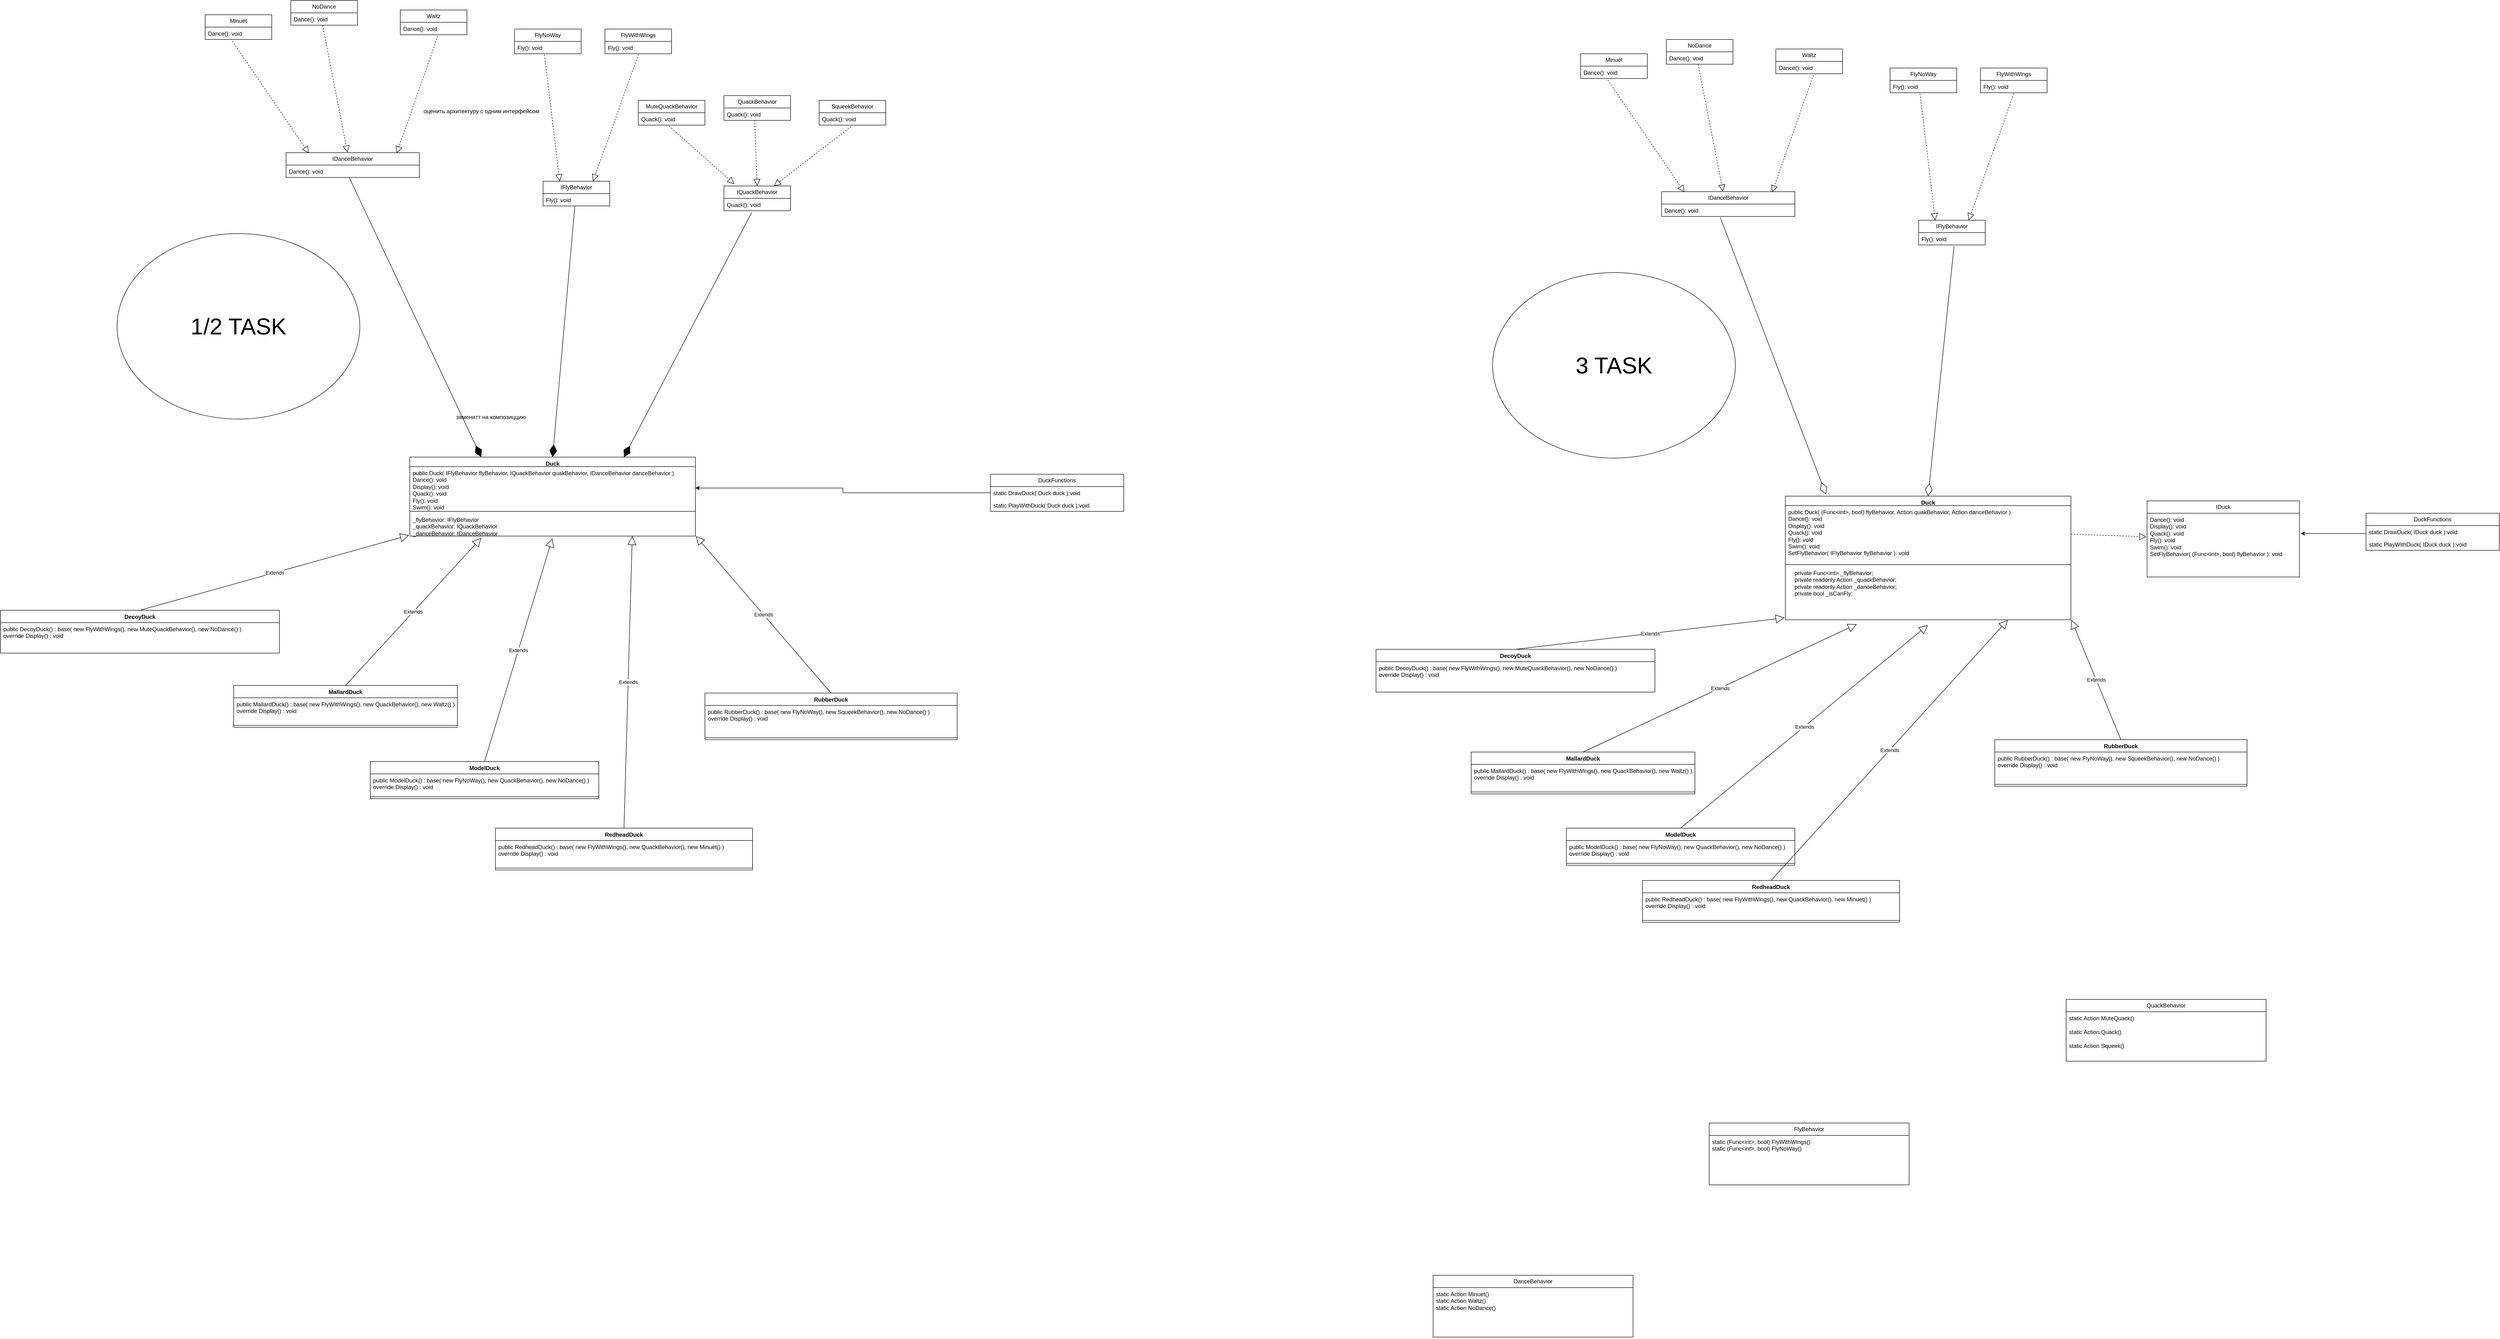<mxfile version="26.2.2">
  <diagram id="C5RBs43oDa-KdzZeNtuy" name="Page-1">
    <mxGraphModel dx="3046" dy="2014" grid="1" gridSize="10" guides="1" tooltips="1" connect="1" arrows="1" fold="1" page="1" pageScale="1" pageWidth="827" pageHeight="1169" math="0" shadow="0">
      <root>
        <mxCell id="WIyWlLk6GJQsqaUBKTNV-0" />
        <mxCell id="WIyWlLk6GJQsqaUBKTNV-1" parent="WIyWlLk6GJQsqaUBKTNV-0" />
        <mxCell id="GAsudDFy7odm-N3Tc92b-0" value="Duck" style="swimlane;fontStyle=1;align=center;verticalAlign=top;childLayout=stackLayout;horizontal=1;startSize=20;horizontalStack=0;resizeParent=1;resizeParentMax=0;resizeLast=0;collapsible=1;marginBottom=0;whiteSpace=wrap;html=1;" vertex="1" parent="WIyWlLk6GJQsqaUBKTNV-1">
          <mxGeometry x="-330" y="250" width="600" height="166" as="geometry" />
        </mxCell>
        <mxCell id="GAsudDFy7odm-N3Tc92b-1" value="&lt;div&gt;public Duck( IFlyBehavior flyBehavior, IQuackBehavior quakBehavior, IDanceBehavior danceBehavior )&lt;/div&gt;Dance(): void&lt;div&gt;Display(): void&lt;/div&gt;&lt;div&gt;Quack(): void&lt;/div&gt;&lt;div&gt;Fly(): void&lt;/div&gt;&lt;div&gt;Swim(): void&lt;/div&gt;&lt;div&gt;SetFlyBehavior( IFlyBehavior flyBehavior ): void&lt;/div&gt;" style="text;strokeColor=none;fillColor=none;align=left;verticalAlign=top;spacingLeft=4;spacingRight=4;overflow=hidden;rotatable=0;points=[[0,0.5],[1,0.5]];portConstraint=eastwest;whiteSpace=wrap;html=1;" vertex="1" parent="GAsudDFy7odm-N3Tc92b-0">
          <mxGeometry y="20" width="600" height="90" as="geometry" />
        </mxCell>
        <mxCell id="GAsudDFy7odm-N3Tc92b-2" value="" style="line;strokeWidth=1;fillColor=none;align=left;verticalAlign=middle;spacingTop=-1;spacingLeft=3;spacingRight=3;rotatable=0;labelPosition=right;points=[];portConstraint=eastwest;strokeColor=inherit;" vertex="1" parent="GAsudDFy7odm-N3Tc92b-0">
          <mxGeometry y="110" width="600" height="8" as="geometry" />
        </mxCell>
        <mxCell id="GAsudDFy7odm-N3Tc92b-3" value="_flyBehavior: IFlyBehavior&lt;div&gt;_quackBehavior: IQuackBehavior&lt;/div&gt;&lt;div&gt;_danceBehavior: IDanceBehavior&lt;/div&gt;" style="text;strokeColor=none;fillColor=none;align=left;verticalAlign=top;spacingLeft=4;spacingRight=4;overflow=hidden;rotatable=0;points=[[0,0.5],[1,0.5]];portConstraint=eastwest;whiteSpace=wrap;html=1;" vertex="1" parent="GAsudDFy7odm-N3Tc92b-0">
          <mxGeometry y="118" width="600" height="48" as="geometry" />
        </mxCell>
        <mxCell id="GAsudDFy7odm-N3Tc92b-5" value="&lt;font style=&quot;font-size: 48px;&quot;&gt;1/2 TASK&lt;/font&gt;" style="ellipse;whiteSpace=wrap;html=1;" vertex="1" parent="WIyWlLk6GJQsqaUBKTNV-1">
          <mxGeometry x="-945" y="-220" width="510" height="390" as="geometry" />
        </mxCell>
        <mxCell id="GAsudDFy7odm-N3Tc92b-13" value="Extends" style="endArrow=block;endSize=16;endFill=0;html=1;rounded=0;entryX=-0.003;entryY=0.964;entryDx=0;entryDy=0;entryPerimeter=0;exitX=0.5;exitY=0;exitDx=0;exitDy=0;" edge="1" parent="WIyWlLk6GJQsqaUBKTNV-1" source="GAsudDFy7odm-N3Tc92b-19" target="GAsudDFy7odm-N3Tc92b-3">
          <mxGeometry width="160" relative="1" as="geometry">
            <mxPoint x="-470" y="533.0" as="sourcePoint" />
            <mxPoint x="-500.0" y="260.004" as="targetPoint" />
          </mxGeometry>
        </mxCell>
        <mxCell id="GAsudDFy7odm-N3Tc92b-19" value="DecoyDuck" style="swimlane;fontStyle=1;align=center;verticalAlign=top;childLayout=stackLayout;horizontal=1;startSize=26;horizontalStack=0;resizeParent=1;resizeParentMax=0;resizeLast=0;collapsible=1;marginBottom=0;whiteSpace=wrap;html=1;" vertex="1" parent="WIyWlLk6GJQsqaUBKTNV-1">
          <mxGeometry x="-1190" y="572" width="586" height="90" as="geometry" />
        </mxCell>
        <mxCell id="GAsudDFy7odm-N3Tc92b-20" value="public DecoyDuck() : base( new FlyWithWings(), new MuteQuackBehavior(), new NoDance() )&lt;div&gt;override Display() :&amp;nbsp;&lt;span style=&quot;background-color: transparent; color: light-dark(rgb(0, 0, 0), rgb(255, 255, 255));&quot;&gt;void&lt;/span&gt;&lt;span style=&quot;background-color: transparent; color: light-dark(rgb(0, 0, 0), rgb(255, 255, 255));&quot;&gt;&amp;nbsp;&lt;/span&gt;&lt;/div&gt;" style="text;strokeColor=none;fillColor=none;align=left;verticalAlign=top;spacingLeft=4;spacingRight=4;overflow=hidden;rotatable=0;points=[[0,0.5],[1,0.5]];portConstraint=eastwest;whiteSpace=wrap;html=1;" vertex="1" parent="GAsudDFy7odm-N3Tc92b-19">
          <mxGeometry y="26" width="586" height="64" as="geometry" />
        </mxCell>
        <mxCell id="GAsudDFy7odm-N3Tc92b-24" value="MallardDuck" style="swimlane;fontStyle=1;align=center;verticalAlign=top;childLayout=stackLayout;horizontal=1;startSize=26;horizontalStack=0;resizeParent=1;resizeParentMax=0;resizeLast=0;collapsible=1;marginBottom=0;whiteSpace=wrap;html=1;" vertex="1" parent="WIyWlLk6GJQsqaUBKTNV-1">
          <mxGeometry x="-700" y="730" width="470" height="88" as="geometry" />
        </mxCell>
        <mxCell id="GAsudDFy7odm-N3Tc92b-25" value="public MallardDuck() : base( new FlyWithWings(), new QuackBehavior(), new Waltz() )&lt;div&gt;override Display() :&amp;nbsp;&lt;span style=&quot;color: light-dark(rgb(0, 0, 0), rgb(255, 255, 255)); background-color: transparent;&quot;&gt;void&lt;/span&gt;&lt;span style=&quot;color: light-dark(rgb(0, 0, 0), rgb(255, 255, 255)); background-color: transparent;&quot;&gt;&amp;nbsp;&lt;/span&gt;&lt;/div&gt;" style="text;strokeColor=none;fillColor=none;align=left;verticalAlign=top;spacingLeft=4;spacingRight=4;overflow=hidden;rotatable=0;points=[[0,0.5],[1,0.5]];portConstraint=eastwest;whiteSpace=wrap;html=1;" vertex="1" parent="GAsudDFy7odm-N3Tc92b-24">
          <mxGeometry y="26" width="470" height="54" as="geometry" />
        </mxCell>
        <mxCell id="GAsudDFy7odm-N3Tc92b-26" value="" style="line;strokeWidth=1;fillColor=none;align=left;verticalAlign=middle;spacingTop=-1;spacingLeft=3;spacingRight=3;rotatable=0;labelPosition=right;points=[];portConstraint=eastwest;strokeColor=inherit;" vertex="1" parent="GAsudDFy7odm-N3Tc92b-24">
          <mxGeometry y="80" width="470" height="8" as="geometry" />
        </mxCell>
        <mxCell id="GAsudDFy7odm-N3Tc92b-28" value="ModelDuck" style="swimlane;fontStyle=1;align=center;verticalAlign=top;childLayout=stackLayout;horizontal=1;startSize=26;horizontalStack=0;resizeParent=1;resizeParentMax=0;resizeLast=0;collapsible=1;marginBottom=0;whiteSpace=wrap;html=1;" vertex="1" parent="WIyWlLk6GJQsqaUBKTNV-1">
          <mxGeometry x="-413" y="890" width="480" height="78" as="geometry" />
        </mxCell>
        <mxCell id="GAsudDFy7odm-N3Tc92b-29" value="public ModelDuck() : base( new FlyNoWay(), new QuackBehavior(), new NoDance() )&lt;div&gt;override Display() :&amp;nbsp;&lt;span style=&quot;color: light-dark(rgb(0, 0, 0), rgb(255, 255, 255)); background-color: transparent;&quot;&gt;void&lt;/span&gt;&lt;span style=&quot;color: light-dark(rgb(0, 0, 0), rgb(255, 255, 255)); background-color: transparent;&quot;&gt;&amp;nbsp;&lt;/span&gt;&lt;/div&gt;" style="text;strokeColor=none;fillColor=none;align=left;verticalAlign=top;spacingLeft=4;spacingRight=4;overflow=hidden;rotatable=0;points=[[0,0.5],[1,0.5]];portConstraint=eastwest;whiteSpace=wrap;html=1;" vertex="1" parent="GAsudDFy7odm-N3Tc92b-28">
          <mxGeometry y="26" width="480" height="44" as="geometry" />
        </mxCell>
        <mxCell id="GAsudDFy7odm-N3Tc92b-30" value="" style="line;strokeWidth=1;fillColor=none;align=left;verticalAlign=middle;spacingTop=-1;spacingLeft=3;spacingRight=3;rotatable=0;labelPosition=right;points=[];portConstraint=eastwest;strokeColor=inherit;" vertex="1" parent="GAsudDFy7odm-N3Tc92b-28">
          <mxGeometry y="70" width="480" height="8" as="geometry" />
        </mxCell>
        <mxCell id="GAsudDFy7odm-N3Tc92b-32" value="RedheadDuck" style="swimlane;fontStyle=1;align=center;verticalAlign=top;childLayout=stackLayout;horizontal=1;startSize=26;horizontalStack=0;resizeParent=1;resizeParentMax=0;resizeLast=0;collapsible=1;marginBottom=0;whiteSpace=wrap;html=1;" vertex="1" parent="WIyWlLk6GJQsqaUBKTNV-1">
          <mxGeometry x="-150" y="1030" width="540" height="88" as="geometry" />
        </mxCell>
        <mxCell id="GAsudDFy7odm-N3Tc92b-33" value="public RedheadDuck() : base( new FlyWithWings(), new QuackBehavior(), new Minuet() )&lt;div&gt;&lt;span style=&quot;background-color: transparent; color: light-dark(rgb(0, 0, 0), rgb(255, 255, 255));&quot;&gt;override Display() :&amp;nbsp;&lt;/span&gt;&lt;span style=&quot;background-color: transparent; color: light-dark(rgb(0, 0, 0), rgb(255, 255, 255));&quot;&gt;void&lt;/span&gt;&lt;span style=&quot;background-color: transparent; color: light-dark(rgb(0, 0, 0), rgb(255, 255, 255));&quot;&gt;&amp;nbsp;&lt;/span&gt;&lt;/div&gt;" style="text;strokeColor=none;fillColor=none;align=left;verticalAlign=top;spacingLeft=4;spacingRight=4;overflow=hidden;rotatable=0;points=[[0,0.5],[1,0.5]];portConstraint=eastwest;whiteSpace=wrap;html=1;" vertex="1" parent="GAsudDFy7odm-N3Tc92b-32">
          <mxGeometry y="26" width="540" height="54" as="geometry" />
        </mxCell>
        <mxCell id="GAsudDFy7odm-N3Tc92b-34" value="" style="line;strokeWidth=1;fillColor=none;align=left;verticalAlign=middle;spacingTop=-1;spacingLeft=3;spacingRight=3;rotatable=0;labelPosition=right;points=[];portConstraint=eastwest;strokeColor=inherit;" vertex="1" parent="GAsudDFy7odm-N3Tc92b-32">
          <mxGeometry y="80" width="540" height="8" as="geometry" />
        </mxCell>
        <mxCell id="GAsudDFy7odm-N3Tc92b-36" value="RubberDuck" style="swimlane;fontStyle=1;align=center;verticalAlign=top;childLayout=stackLayout;horizontal=1;startSize=26;horizontalStack=0;resizeParent=1;resizeParentMax=0;resizeLast=0;collapsible=1;marginBottom=0;whiteSpace=wrap;html=1;" vertex="1" parent="WIyWlLk6GJQsqaUBKTNV-1">
          <mxGeometry x="290" y="746" width="530" height="98" as="geometry" />
        </mxCell>
        <mxCell id="GAsudDFy7odm-N3Tc92b-37" value="public RubberDuck() : base( new FlyNoWay(), new SqueekBehavior(), new NoDance() )&lt;div&gt;override Display() :&amp;nbsp;&lt;span style=&quot;color: light-dark(rgb(0, 0, 0), rgb(255, 255, 255)); background-color: transparent;&quot;&gt;void&lt;/span&gt;&lt;span style=&quot;color: light-dark(rgb(0, 0, 0), rgb(255, 255, 255)); background-color: transparent;&quot;&gt;&amp;nbsp;&lt;/span&gt;&lt;/div&gt;" style="text;strokeColor=none;fillColor=none;align=left;verticalAlign=top;spacingLeft=4;spacingRight=4;overflow=hidden;rotatable=0;points=[[0,0.5],[1,0.5]];portConstraint=eastwest;whiteSpace=wrap;html=1;" vertex="1" parent="GAsudDFy7odm-N3Tc92b-36">
          <mxGeometry y="26" width="530" height="64" as="geometry" />
        </mxCell>
        <mxCell id="GAsudDFy7odm-N3Tc92b-38" value="" style="line;strokeWidth=1;fillColor=none;align=left;verticalAlign=middle;spacingTop=-1;spacingLeft=3;spacingRight=3;rotatable=0;labelPosition=right;points=[];portConstraint=eastwest;strokeColor=inherit;" vertex="1" parent="GAsudDFy7odm-N3Tc92b-36">
          <mxGeometry y="90" width="530" height="8" as="geometry" />
        </mxCell>
        <mxCell id="GAsudDFy7odm-N3Tc92b-40" value="Extends" style="endArrow=block;endSize=16;endFill=0;html=1;rounded=0;entryX=0.25;entryY=1.083;entryDx=0;entryDy=0;entryPerimeter=0;exitX=0.5;exitY=0;exitDx=0;exitDy=0;" edge="1" parent="WIyWlLk6GJQsqaUBKTNV-1" source="GAsudDFy7odm-N3Tc92b-24" target="GAsudDFy7odm-N3Tc92b-3">
          <mxGeometry width="160" relative="1" as="geometry">
            <mxPoint x="-484" y="570" as="sourcePoint" />
            <mxPoint x="-131" y="434" as="targetPoint" />
          </mxGeometry>
        </mxCell>
        <mxCell id="GAsudDFy7odm-N3Tc92b-41" value="Extends" style="endArrow=block;endSize=16;endFill=0;html=1;rounded=0;entryX=0.499;entryY=1.102;entryDx=0;entryDy=0;entryPerimeter=0;exitX=0.5;exitY=0;exitDx=0;exitDy=0;" edge="1" parent="WIyWlLk6GJQsqaUBKTNV-1" source="GAsudDFy7odm-N3Tc92b-28" target="GAsudDFy7odm-N3Tc92b-3">
          <mxGeometry width="160" relative="1" as="geometry">
            <mxPoint x="-474" y="580" as="sourcePoint" />
            <mxPoint x="-121" y="444" as="targetPoint" />
          </mxGeometry>
        </mxCell>
        <mxCell id="GAsudDFy7odm-N3Tc92b-42" value="Extends" style="endArrow=block;endSize=16;endFill=0;html=1;rounded=0;entryX=0.779;entryY=1.004;entryDx=0;entryDy=0;entryPerimeter=0;exitX=0.5;exitY=0;exitDx=0;exitDy=0;" edge="1" parent="WIyWlLk6GJQsqaUBKTNV-1" source="GAsudDFy7odm-N3Tc92b-32" target="GAsudDFy7odm-N3Tc92b-3">
          <mxGeometry width="160" relative="1" as="geometry">
            <mxPoint x="-464" y="590" as="sourcePoint" />
            <mxPoint x="-111" y="454" as="targetPoint" />
          </mxGeometry>
        </mxCell>
        <mxCell id="GAsudDFy7odm-N3Tc92b-43" value="Extends" style="endArrow=block;endSize=16;endFill=0;html=1;rounded=0;entryX=1.002;entryY=1.004;entryDx=0;entryDy=0;entryPerimeter=0;exitX=0.5;exitY=0;exitDx=0;exitDy=0;" edge="1" parent="WIyWlLk6GJQsqaUBKTNV-1" source="GAsudDFy7odm-N3Tc92b-36" target="GAsudDFy7odm-N3Tc92b-3">
          <mxGeometry width="160" relative="1" as="geometry">
            <mxPoint x="-454" y="600" as="sourcePoint" />
            <mxPoint x="-101" y="464" as="targetPoint" />
          </mxGeometry>
        </mxCell>
        <mxCell id="GAsudDFy7odm-N3Tc92b-45" value="IDanceBehavior" style="swimlane;fontStyle=0;childLayout=stackLayout;horizontal=1;startSize=26;fillColor=none;horizontalStack=0;resizeParent=1;resizeParentMax=0;resizeLast=0;collapsible=1;marginBottom=0;whiteSpace=wrap;html=1;" vertex="1" parent="WIyWlLk6GJQsqaUBKTNV-1">
          <mxGeometry x="-590" y="-390" width="280" height="52" as="geometry" />
        </mxCell>
        <mxCell id="GAsudDFy7odm-N3Tc92b-48" value="Dance(): void&amp;nbsp;" style="text;strokeColor=none;fillColor=none;align=left;verticalAlign=top;spacingLeft=4;spacingRight=4;overflow=hidden;rotatable=0;points=[[0,0.5],[1,0.5]];portConstraint=eastwest;whiteSpace=wrap;html=1;" vertex="1" parent="GAsudDFy7odm-N3Tc92b-45">
          <mxGeometry y="26" width="280" height="26" as="geometry" />
        </mxCell>
        <mxCell id="GAsudDFy7odm-N3Tc92b-49" value="IFlyBehavior" style="swimlane;fontStyle=0;childLayout=stackLayout;horizontal=1;startSize=26;fillColor=none;horizontalStack=0;resizeParent=1;resizeParentMax=0;resizeLast=0;collapsible=1;marginBottom=0;whiteSpace=wrap;html=1;" vertex="1" parent="WIyWlLk6GJQsqaUBKTNV-1">
          <mxGeometry x="-50" y="-330" width="140" height="52" as="geometry" />
        </mxCell>
        <mxCell id="GAsudDFy7odm-N3Tc92b-52" value="Fly(): void&amp;nbsp;" style="text;strokeColor=none;fillColor=none;align=left;verticalAlign=top;spacingLeft=4;spacingRight=4;overflow=hidden;rotatable=0;points=[[0,0.5],[1,0.5]];portConstraint=eastwest;whiteSpace=wrap;html=1;" vertex="1" parent="GAsudDFy7odm-N3Tc92b-49">
          <mxGeometry y="26" width="140" height="26" as="geometry" />
        </mxCell>
        <mxCell id="GAsudDFy7odm-N3Tc92b-53" value="IQuackBehavior" style="swimlane;fontStyle=0;childLayout=stackLayout;horizontal=1;startSize=26;fillColor=none;horizontalStack=0;resizeParent=1;resizeParentMax=0;resizeLast=0;collapsible=1;marginBottom=0;whiteSpace=wrap;html=1;" vertex="1" parent="WIyWlLk6GJQsqaUBKTNV-1">
          <mxGeometry x="330" y="-320" width="140" height="52" as="geometry" />
        </mxCell>
        <mxCell id="GAsudDFy7odm-N3Tc92b-56" value="Quack(): void" style="text;strokeColor=none;fillColor=none;align=left;verticalAlign=top;spacingLeft=4;spacingRight=4;overflow=hidden;rotatable=0;points=[[0,0.5],[1,0.5]];portConstraint=eastwest;whiteSpace=wrap;html=1;" vertex="1" parent="GAsudDFy7odm-N3Tc92b-53">
          <mxGeometry y="26" width="140" height="26" as="geometry" />
        </mxCell>
        <mxCell id="GAsudDFy7odm-N3Tc92b-57" value="FlyNoWay" style="swimlane;fontStyle=0;childLayout=stackLayout;horizontal=1;startSize=26;fillColor=none;horizontalStack=0;resizeParent=1;resizeParentMax=0;resizeLast=0;collapsible=1;marginBottom=0;whiteSpace=wrap;html=1;" vertex="1" parent="WIyWlLk6GJQsqaUBKTNV-1">
          <mxGeometry x="-110" y="-650" width="140" height="52" as="geometry" />
        </mxCell>
        <mxCell id="GAsudDFy7odm-N3Tc92b-58" value="Fly(): void&amp;nbsp;" style="text;strokeColor=none;fillColor=none;align=left;verticalAlign=top;spacingLeft=4;spacingRight=4;overflow=hidden;rotatable=0;points=[[0,0.5],[1,0.5]];portConstraint=eastwest;whiteSpace=wrap;html=1;" vertex="1" parent="GAsudDFy7odm-N3Tc92b-57">
          <mxGeometry y="26" width="140" height="26" as="geometry" />
        </mxCell>
        <mxCell id="GAsudDFy7odm-N3Tc92b-61" value="FlyWithWings" style="swimlane;fontStyle=0;childLayout=stackLayout;horizontal=1;startSize=26;fillColor=none;horizontalStack=0;resizeParent=1;resizeParentMax=0;resizeLast=0;collapsible=1;marginBottom=0;whiteSpace=wrap;html=1;" vertex="1" parent="WIyWlLk6GJQsqaUBKTNV-1">
          <mxGeometry x="80" y="-650" width="140" height="52" as="geometry" />
        </mxCell>
        <mxCell id="GAsudDFy7odm-N3Tc92b-64" value="Fly(): void&amp;nbsp;" style="text;strokeColor=none;fillColor=none;align=left;verticalAlign=top;spacingLeft=4;spacingRight=4;overflow=hidden;rotatable=0;points=[[0,0.5],[1,0.5]];portConstraint=eastwest;whiteSpace=wrap;html=1;" vertex="1" parent="GAsudDFy7odm-N3Tc92b-61">
          <mxGeometry y="26" width="140" height="26" as="geometry" />
        </mxCell>
        <mxCell id="GAsudDFy7odm-N3Tc92b-67" value="" style="endArrow=block;dashed=1;endFill=0;endSize=12;html=1;rounded=0;exitX=0.45;exitY=1.082;exitDx=0;exitDy=0;exitPerimeter=0;entryX=0.25;entryY=0;entryDx=0;entryDy=0;" edge="1" parent="WIyWlLk6GJQsqaUBKTNV-1" source="GAsudDFy7odm-N3Tc92b-58" target="GAsudDFy7odm-N3Tc92b-49">
          <mxGeometry width="160" relative="1" as="geometry">
            <mxPoint x="-50.22" y="-541.476" as="sourcePoint" />
            <mxPoint x="100" y="-480" as="targetPoint" />
          </mxGeometry>
        </mxCell>
        <mxCell id="GAsudDFy7odm-N3Tc92b-68" value="" style="endArrow=block;dashed=1;endFill=0;endSize=12;html=1;rounded=0;exitX=0.502;exitY=1.051;exitDx=0;exitDy=0;exitPerimeter=0;entryX=0.75;entryY=0;entryDx=0;entryDy=0;" edge="1" parent="WIyWlLk6GJQsqaUBKTNV-1" source="GAsudDFy7odm-N3Tc92b-64" target="GAsudDFy7odm-N3Tc92b-49">
          <mxGeometry width="160" relative="1" as="geometry">
            <mxPoint x="-40" y="-531" as="sourcePoint" />
            <mxPoint x="-5" y="-320" as="targetPoint" />
          </mxGeometry>
        </mxCell>
        <mxCell id="GAsudDFy7odm-N3Tc92b-69" value="Minuet" style="swimlane;fontStyle=0;childLayout=stackLayout;horizontal=1;startSize=26;fillColor=none;horizontalStack=0;resizeParent=1;resizeParentMax=0;resizeLast=0;collapsible=1;marginBottom=0;whiteSpace=wrap;html=1;" vertex="1" parent="WIyWlLk6GJQsqaUBKTNV-1">
          <mxGeometry x="-760" y="-680" width="140" height="52" as="geometry" />
        </mxCell>
        <mxCell id="GAsudDFy7odm-N3Tc92b-70" value="Dance(): void&amp;nbsp;" style="text;strokeColor=none;fillColor=none;align=left;verticalAlign=top;spacingLeft=4;spacingRight=4;overflow=hidden;rotatable=0;points=[[0,0.5],[1,0.5]];portConstraint=eastwest;whiteSpace=wrap;html=1;" vertex="1" parent="GAsudDFy7odm-N3Tc92b-69">
          <mxGeometry y="26" width="140" height="26" as="geometry" />
        </mxCell>
        <mxCell id="GAsudDFy7odm-N3Tc92b-71" value="NoDance" style="swimlane;fontStyle=0;childLayout=stackLayout;horizontal=1;startSize=26;fillColor=none;horizontalStack=0;resizeParent=1;resizeParentMax=0;resizeLast=0;collapsible=1;marginBottom=0;whiteSpace=wrap;html=1;" vertex="1" parent="WIyWlLk6GJQsqaUBKTNV-1">
          <mxGeometry x="-580" y="-710" width="140" height="52" as="geometry" />
        </mxCell>
        <mxCell id="GAsudDFy7odm-N3Tc92b-72" value="Dance(): void&amp;nbsp;" style="text;strokeColor=none;fillColor=none;align=left;verticalAlign=top;spacingLeft=4;spacingRight=4;overflow=hidden;rotatable=0;points=[[0,0.5],[1,0.5]];portConstraint=eastwest;whiteSpace=wrap;html=1;" vertex="1" parent="GAsudDFy7odm-N3Tc92b-71">
          <mxGeometry y="26" width="140" height="26" as="geometry" />
        </mxCell>
        <mxCell id="GAsudDFy7odm-N3Tc92b-73" value="Waltz" style="swimlane;fontStyle=0;childLayout=stackLayout;horizontal=1;startSize=26;fillColor=none;horizontalStack=0;resizeParent=1;resizeParentMax=0;resizeLast=0;collapsible=1;marginBottom=0;whiteSpace=wrap;html=1;" vertex="1" parent="WIyWlLk6GJQsqaUBKTNV-1">
          <mxGeometry x="-350" y="-690" width="140" height="52" as="geometry" />
        </mxCell>
        <mxCell id="GAsudDFy7odm-N3Tc92b-74" value="Dance(): void&amp;nbsp;" style="text;strokeColor=none;fillColor=none;align=left;verticalAlign=top;spacingLeft=4;spacingRight=4;overflow=hidden;rotatable=0;points=[[0,0.5],[1,0.5]];portConstraint=eastwest;whiteSpace=wrap;html=1;" vertex="1" parent="GAsudDFy7odm-N3Tc92b-73">
          <mxGeometry y="26" width="140" height="26" as="geometry" />
        </mxCell>
        <mxCell id="GAsudDFy7odm-N3Tc92b-75" value="" style="endArrow=block;dashed=1;endFill=0;endSize=12;html=1;rounded=0;entryX=0.171;entryY=0.021;entryDx=0;entryDy=0;entryPerimeter=0;exitX=0.407;exitY=1.128;exitDx=0;exitDy=0;exitPerimeter=0;" edge="1" parent="WIyWlLk6GJQsqaUBKTNV-1" source="GAsudDFy7odm-N3Tc92b-70" target="GAsudDFy7odm-N3Tc92b-45">
          <mxGeometry width="160" relative="1" as="geometry">
            <mxPoint x="-480" y="-500" as="sourcePoint" />
            <mxPoint x="-320" y="-500" as="targetPoint" />
          </mxGeometry>
        </mxCell>
        <mxCell id="GAsudDFy7odm-N3Tc92b-76" value="" style="endArrow=block;dashed=1;endFill=0;endSize=12;html=1;rounded=0;entryX=0.461;entryY=-0.01;entryDx=0;entryDy=0;entryPerimeter=0;exitX=0.477;exitY=1.01;exitDx=0;exitDy=0;exitPerimeter=0;" edge="1" parent="WIyWlLk6GJQsqaUBKTNV-1" source="GAsudDFy7odm-N3Tc92b-72" target="GAsudDFy7odm-N3Tc92b-45">
          <mxGeometry width="160" relative="1" as="geometry">
            <mxPoint x="-693" y="-615" as="sourcePoint" />
            <mxPoint x="-532" y="-378" as="targetPoint" />
          </mxGeometry>
        </mxCell>
        <mxCell id="GAsudDFy7odm-N3Tc92b-77" value="" style="endArrow=block;dashed=1;endFill=0;endSize=12;html=1;rounded=0;entryX=0.83;entryY=0.021;entryDx=0;entryDy=0;entryPerimeter=0;exitX=0.564;exitY=1.103;exitDx=0;exitDy=0;exitPerimeter=0;" edge="1" parent="WIyWlLk6GJQsqaUBKTNV-1" source="GAsudDFy7odm-N3Tc92b-74" target="GAsudDFy7odm-N3Tc92b-45">
          <mxGeometry width="160" relative="1" as="geometry">
            <mxPoint x="-683" y="-605" as="sourcePoint" />
            <mxPoint x="-522" y="-368" as="targetPoint" />
          </mxGeometry>
        </mxCell>
        <mxCell id="GAsudDFy7odm-N3Tc92b-78" value="QuackBehavior" style="swimlane;fontStyle=0;childLayout=stackLayout;horizontal=1;startSize=26;fillColor=none;horizontalStack=0;resizeParent=1;resizeParentMax=0;resizeLast=0;collapsible=1;marginBottom=0;whiteSpace=wrap;html=1;" vertex="1" parent="WIyWlLk6GJQsqaUBKTNV-1">
          <mxGeometry x="330" y="-510" width="140" height="52" as="geometry" />
        </mxCell>
        <mxCell id="GAsudDFy7odm-N3Tc92b-79" value="Quack(): void" style="text;strokeColor=none;fillColor=none;align=left;verticalAlign=top;spacingLeft=4;spacingRight=4;overflow=hidden;rotatable=0;points=[[0,0.5],[1,0.5]];portConstraint=eastwest;whiteSpace=wrap;html=1;" vertex="1" parent="GAsudDFy7odm-N3Tc92b-78">
          <mxGeometry y="26" width="140" height="26" as="geometry" />
        </mxCell>
        <mxCell id="GAsudDFy7odm-N3Tc92b-80" value="MuteQuackBehavior" style="swimlane;fontStyle=0;childLayout=stackLayout;horizontal=1;startSize=26;fillColor=none;horizontalStack=0;resizeParent=1;resizeParentMax=0;resizeLast=0;collapsible=1;marginBottom=0;whiteSpace=wrap;html=1;" vertex="1" parent="WIyWlLk6GJQsqaUBKTNV-1">
          <mxGeometry x="150" y="-500" width="140" height="52" as="geometry" />
        </mxCell>
        <mxCell id="GAsudDFy7odm-N3Tc92b-81" value="Quack(): void&amp;nbsp;" style="text;strokeColor=none;fillColor=none;align=left;verticalAlign=top;spacingLeft=4;spacingRight=4;overflow=hidden;rotatable=0;points=[[0,0.5],[1,0.5]];portConstraint=eastwest;whiteSpace=wrap;html=1;" vertex="1" parent="GAsudDFy7odm-N3Tc92b-80">
          <mxGeometry y="26" width="140" height="26" as="geometry" />
        </mxCell>
        <mxCell id="GAsudDFy7odm-N3Tc92b-82" value="SqueekBehavior" style="swimlane;fontStyle=0;childLayout=stackLayout;horizontal=1;startSize=26;fillColor=none;horizontalStack=0;resizeParent=1;resizeParentMax=0;resizeLast=0;collapsible=1;marginBottom=0;whiteSpace=wrap;html=1;" vertex="1" parent="WIyWlLk6GJQsqaUBKTNV-1">
          <mxGeometry x="530" y="-500" width="140" height="52" as="geometry" />
        </mxCell>
        <mxCell id="GAsudDFy7odm-N3Tc92b-83" value="Quack(): void" style="text;strokeColor=none;fillColor=none;align=left;verticalAlign=top;spacingLeft=4;spacingRight=4;overflow=hidden;rotatable=0;points=[[0,0.5],[1,0.5]];portConstraint=eastwest;whiteSpace=wrap;html=1;" vertex="1" parent="GAsudDFy7odm-N3Tc92b-82">
          <mxGeometry y="26" width="140" height="26" as="geometry" />
        </mxCell>
        <mxCell id="GAsudDFy7odm-N3Tc92b-87" value="" style="endArrow=block;dashed=1;endFill=0;endSize=12;html=1;rounded=0;exitX=0.463;exitY=1.081;exitDx=0;exitDy=0;exitPerimeter=0;entryX=0.156;entryY=-0.079;entryDx=0;entryDy=0;entryPerimeter=0;" edge="1" parent="WIyWlLk6GJQsqaUBKTNV-1" source="GAsudDFy7odm-N3Tc92b-81" target="GAsudDFy7odm-N3Tc92b-53">
          <mxGeometry width="160" relative="1" as="geometry">
            <mxPoint x="160" y="-587" as="sourcePoint" />
            <mxPoint x="65" y="-320" as="targetPoint" />
          </mxGeometry>
        </mxCell>
        <mxCell id="GAsudDFy7odm-N3Tc92b-88" value="" style="endArrow=block;dashed=1;endFill=0;endSize=12;html=1;rounded=0;exitX=0.46;exitY=0.987;exitDx=0;exitDy=0;exitPerimeter=0;entryX=0.5;entryY=0;entryDx=0;entryDy=0;" edge="1" parent="WIyWlLk6GJQsqaUBKTNV-1" source="GAsudDFy7odm-N3Tc92b-79" target="GAsudDFy7odm-N3Tc92b-53">
          <mxGeometry width="160" relative="1" as="geometry">
            <mxPoint x="170" y="-577" as="sourcePoint" />
            <mxPoint x="75" y="-310" as="targetPoint" />
          </mxGeometry>
        </mxCell>
        <mxCell id="GAsudDFy7odm-N3Tc92b-89" value="" style="endArrow=block;dashed=1;endFill=0;endSize=12;html=1;rounded=0;exitX=0.479;exitY=1.115;exitDx=0;exitDy=0;exitPerimeter=0;entryX=0.75;entryY=0;entryDx=0;entryDy=0;" edge="1" parent="WIyWlLk6GJQsqaUBKTNV-1" source="GAsudDFy7odm-N3Tc92b-83" target="GAsudDFy7odm-N3Tc92b-53">
          <mxGeometry width="160" relative="1" as="geometry">
            <mxPoint x="180" y="-567" as="sourcePoint" />
            <mxPoint x="85" y="-300" as="targetPoint" />
          </mxGeometry>
        </mxCell>
        <mxCell id="GAsudDFy7odm-N3Tc92b-302" style="edgeStyle=orthogonalEdgeStyle;rounded=0;orthogonalLoop=1;jettySize=auto;html=1;entryX=1;entryY=0.5;entryDx=0;entryDy=0;" edge="1" parent="WIyWlLk6GJQsqaUBKTNV-1" source="GAsudDFy7odm-N3Tc92b-93" target="GAsudDFy7odm-N3Tc92b-1">
          <mxGeometry relative="1" as="geometry" />
        </mxCell>
        <mxCell id="GAsudDFy7odm-N3Tc92b-93" value="DuckFunctions" style="swimlane;fontStyle=0;childLayout=stackLayout;horizontal=1;startSize=26;fillColor=none;horizontalStack=0;resizeParent=1;resizeParentMax=0;resizeLast=0;collapsible=1;marginBottom=0;whiteSpace=wrap;html=1;" vertex="1" parent="WIyWlLk6GJQsqaUBKTNV-1">
          <mxGeometry x="890" y="286" width="280" height="78" as="geometry" />
        </mxCell>
        <mxCell id="GAsudDFy7odm-N3Tc92b-94" value="static DrawDuck( Duck duck ):void&amp;nbsp;" style="text;strokeColor=none;fillColor=none;align=left;verticalAlign=top;spacingLeft=4;spacingRight=4;overflow=hidden;rotatable=0;points=[[0,0.5],[1,0.5]];portConstraint=eastwest;whiteSpace=wrap;html=1;" vertex="1" parent="GAsudDFy7odm-N3Tc92b-93">
          <mxGeometry y="26" width="280" height="26" as="geometry" />
        </mxCell>
        <mxCell id="GAsudDFy7odm-N3Tc92b-95" value="static PlayWithDuck( Duck duck ):void&amp;nbsp;" style="text;strokeColor=none;fillColor=none;align=left;verticalAlign=top;spacingLeft=4;spacingRight=4;overflow=hidden;rotatable=0;points=[[0,0.5],[1,0.5]];portConstraint=eastwest;whiteSpace=wrap;html=1;" vertex="1" parent="GAsudDFy7odm-N3Tc92b-93">
          <mxGeometry y="52" width="280" height="26" as="geometry" />
        </mxCell>
        <mxCell id="GAsudDFy7odm-N3Tc92b-226" value="Duck" style="swimlane;fontStyle=1;align=center;verticalAlign=top;childLayout=stackLayout;horizontal=1;startSize=20;horizontalStack=0;resizeParent=1;resizeParentMax=0;resizeLast=0;collapsible=1;marginBottom=0;whiteSpace=wrap;html=1;" vertex="1" parent="WIyWlLk6GJQsqaUBKTNV-1">
          <mxGeometry x="2560" y="332" width="600" height="260" as="geometry" />
        </mxCell>
        <mxCell id="GAsudDFy7odm-N3Tc92b-227" value="&lt;div&gt;public Duck( (Func&amp;lt;int&amp;gt;, bool) flyBehavior, Action quakBehavior, Action danceBehavior )&lt;/div&gt;Dance(): void&lt;div&gt;Display(): void&lt;/div&gt;&lt;div&gt;Quack(): void&lt;/div&gt;&lt;div&gt;Fly(): void&lt;/div&gt;&lt;div&gt;Swim(): void&lt;/div&gt;&lt;div&gt;SetFlyBehavior( IFlyBehavior flyBehavior ): void&lt;/div&gt;" style="text;strokeColor=none;fillColor=none;align=left;verticalAlign=top;spacingLeft=4;spacingRight=4;overflow=hidden;rotatable=0;points=[[0,0.5],[1,0.5]];portConstraint=eastwest;whiteSpace=wrap;html=1;" vertex="1" parent="GAsudDFy7odm-N3Tc92b-226">
          <mxGeometry y="20" width="600" height="120" as="geometry" />
        </mxCell>
        <mxCell id="GAsudDFy7odm-N3Tc92b-228" value="" style="line;strokeWidth=1;fillColor=none;align=left;verticalAlign=middle;spacingTop=-1;spacingLeft=3;spacingRight=3;rotatable=0;labelPosition=right;points=[];portConstraint=eastwest;strokeColor=inherit;" vertex="1" parent="GAsudDFy7odm-N3Tc92b-226">
          <mxGeometry y="140" width="600" height="8" as="geometry" />
        </mxCell>
        <mxCell id="GAsudDFy7odm-N3Tc92b-229" value="&lt;div&gt;&amp;nbsp; &amp;nbsp; private Func&amp;lt;int&amp;gt; _flyBehavior;&lt;/div&gt;&lt;div&gt;&amp;nbsp; &amp;nbsp; private readonly Action _quackBehavior;&lt;/div&gt;&lt;div&gt;&amp;nbsp; &amp;nbsp; private readonly Action _danceBehavior;&lt;/div&gt;&lt;div&gt;&amp;nbsp; &amp;nbsp; private bool _isCanFly;&lt;/div&gt;" style="text;strokeColor=none;fillColor=none;align=left;verticalAlign=top;spacingLeft=4;spacingRight=4;overflow=hidden;rotatable=0;points=[[0,0.5],[1,0.5]];portConstraint=eastwest;whiteSpace=wrap;html=1;" vertex="1" parent="GAsudDFy7odm-N3Tc92b-226">
          <mxGeometry y="148" width="600" height="112" as="geometry" />
        </mxCell>
        <mxCell id="GAsudDFy7odm-N3Tc92b-230" value="&lt;font style=&quot;font-size: 48px;&quot;&gt;3 TASK&lt;/font&gt;" style="ellipse;whiteSpace=wrap;html=1;" vertex="1" parent="WIyWlLk6GJQsqaUBKTNV-1">
          <mxGeometry x="1945" y="-138" width="510" height="390" as="geometry" />
        </mxCell>
        <mxCell id="GAsudDFy7odm-N3Tc92b-231" value="IDuck" style="swimlane;fontStyle=0;childLayout=stackLayout;horizontal=1;startSize=26;fillColor=none;horizontalStack=0;resizeParent=1;resizeParentMax=0;resizeLast=0;collapsible=1;marginBottom=0;whiteSpace=wrap;html=1;" vertex="1" parent="WIyWlLk6GJQsqaUBKTNV-1">
          <mxGeometry x="3320" y="342" width="320" height="160" as="geometry" />
        </mxCell>
        <mxCell id="GAsudDFy7odm-N3Tc92b-232" value="Dance(): void&lt;div&gt;Display(): void&lt;/div&gt;&lt;div&gt;Quack(): void&lt;/div&gt;&lt;div&gt;Fly(): void&lt;/div&gt;&lt;div&gt;Swim(): void&lt;/div&gt;&lt;div&gt;SetFlyBehavior( (Func&amp;lt;int&amp;gt;, bool) flyBehavior ): void&lt;/div&gt;" style="text;strokeColor=none;fillColor=none;align=left;verticalAlign=top;spacingLeft=4;spacingRight=4;overflow=hidden;rotatable=0;points=[[0,0.5],[1,0.5]];portConstraint=eastwest;whiteSpace=wrap;html=1;" vertex="1" parent="GAsudDFy7odm-N3Tc92b-231">
          <mxGeometry y="26" width="320" height="134" as="geometry" />
        </mxCell>
        <mxCell id="GAsudDFy7odm-N3Tc92b-233" value="Extends" style="endArrow=block;endSize=16;endFill=0;html=1;rounded=0;entryX=-0.003;entryY=0.964;entryDx=0;entryDy=0;entryPerimeter=0;exitX=0.5;exitY=0;exitDx=0;exitDy=0;" edge="1" parent="WIyWlLk6GJQsqaUBKTNV-1" source="GAsudDFy7odm-N3Tc92b-235" target="GAsudDFy7odm-N3Tc92b-229">
          <mxGeometry width="160" relative="1" as="geometry">
            <mxPoint x="2420" y="615.0" as="sourcePoint" />
            <mxPoint x="2390" y="342.004" as="targetPoint" />
          </mxGeometry>
        </mxCell>
        <mxCell id="GAsudDFy7odm-N3Tc92b-234" value="" style="endArrow=block;dashed=1;endFill=0;endSize=12;html=1;rounded=0;entryX=-0.005;entryY=0.369;entryDx=0;entryDy=0;entryPerimeter=0;exitX=1;exitY=0.5;exitDx=0;exitDy=0;" edge="1" parent="WIyWlLk6GJQsqaUBKTNV-1" source="GAsudDFy7odm-N3Tc92b-227" target="GAsudDFy7odm-N3Tc92b-232">
          <mxGeometry width="160" relative="1" as="geometry">
            <mxPoint x="2790" y="592" as="sourcePoint" />
            <mxPoint x="2950" y="592" as="targetPoint" />
          </mxGeometry>
        </mxCell>
        <mxCell id="GAsudDFy7odm-N3Tc92b-235" value="DecoyDuck" style="swimlane;fontStyle=1;align=center;verticalAlign=top;childLayout=stackLayout;horizontal=1;startSize=26;horizontalStack=0;resizeParent=1;resizeParentMax=0;resizeLast=0;collapsible=1;marginBottom=0;whiteSpace=wrap;html=1;" vertex="1" parent="WIyWlLk6GJQsqaUBKTNV-1">
          <mxGeometry x="1700" y="654" width="586" height="90" as="geometry" />
        </mxCell>
        <mxCell id="GAsudDFy7odm-N3Tc92b-236" value="public DecoyDuck() : base( new FlyWithWings(), new MuteQuackBehavior(), new NoDance() )&lt;div&gt;override Display() :&amp;nbsp;&lt;span style=&quot;background-color: transparent; color: light-dark(rgb(0, 0, 0), rgb(255, 255, 255));&quot;&gt;void&lt;/span&gt;&lt;span style=&quot;background-color: transparent; color: light-dark(rgb(0, 0, 0), rgb(255, 255, 255));&quot;&gt;&amp;nbsp;&lt;/span&gt;&lt;/div&gt;" style="text;strokeColor=none;fillColor=none;align=left;verticalAlign=top;spacingLeft=4;spacingRight=4;overflow=hidden;rotatable=0;points=[[0,0.5],[1,0.5]];portConstraint=eastwest;whiteSpace=wrap;html=1;" vertex="1" parent="GAsudDFy7odm-N3Tc92b-235">
          <mxGeometry y="26" width="586" height="64" as="geometry" />
        </mxCell>
        <mxCell id="GAsudDFy7odm-N3Tc92b-237" value="MallardDuck" style="swimlane;fontStyle=1;align=center;verticalAlign=top;childLayout=stackLayout;horizontal=1;startSize=26;horizontalStack=0;resizeParent=1;resizeParentMax=0;resizeLast=0;collapsible=1;marginBottom=0;whiteSpace=wrap;html=1;" vertex="1" parent="WIyWlLk6GJQsqaUBKTNV-1">
          <mxGeometry x="1900" y="870" width="470" height="88" as="geometry" />
        </mxCell>
        <mxCell id="GAsudDFy7odm-N3Tc92b-238" value="public MallardDuck() : base( new FlyWithWings(), new QuackBehavior(), new Waltz() )&lt;div&gt;override Display() :&amp;nbsp;&lt;span style=&quot;color: light-dark(rgb(0, 0, 0), rgb(255, 255, 255)); background-color: transparent;&quot;&gt;void&lt;/span&gt;&lt;span style=&quot;color: light-dark(rgb(0, 0, 0), rgb(255, 255, 255)); background-color: transparent;&quot;&gt;&amp;nbsp;&lt;/span&gt;&lt;/div&gt;" style="text;strokeColor=none;fillColor=none;align=left;verticalAlign=top;spacingLeft=4;spacingRight=4;overflow=hidden;rotatable=0;points=[[0,0.5],[1,0.5]];portConstraint=eastwest;whiteSpace=wrap;html=1;" vertex="1" parent="GAsudDFy7odm-N3Tc92b-237">
          <mxGeometry y="26" width="470" height="54" as="geometry" />
        </mxCell>
        <mxCell id="GAsudDFy7odm-N3Tc92b-239" value="" style="line;strokeWidth=1;fillColor=none;align=left;verticalAlign=middle;spacingTop=-1;spacingLeft=3;spacingRight=3;rotatable=0;labelPosition=right;points=[];portConstraint=eastwest;strokeColor=inherit;" vertex="1" parent="GAsudDFy7odm-N3Tc92b-237">
          <mxGeometry y="80" width="470" height="8" as="geometry" />
        </mxCell>
        <mxCell id="GAsudDFy7odm-N3Tc92b-240" value="ModelDuck" style="swimlane;fontStyle=1;align=center;verticalAlign=top;childLayout=stackLayout;horizontal=1;startSize=26;horizontalStack=0;resizeParent=1;resizeParentMax=0;resizeLast=0;collapsible=1;marginBottom=0;whiteSpace=wrap;html=1;" vertex="1" parent="WIyWlLk6GJQsqaUBKTNV-1">
          <mxGeometry x="2100" y="1030" width="480" height="78" as="geometry" />
        </mxCell>
        <mxCell id="GAsudDFy7odm-N3Tc92b-241" value="public ModelDuck() : base( new FlyNoWay(), new QuackBehavior(), new NoDance() )&lt;div&gt;override Display() :&amp;nbsp;&lt;span style=&quot;color: light-dark(rgb(0, 0, 0), rgb(255, 255, 255)); background-color: transparent;&quot;&gt;void&lt;/span&gt;&lt;span style=&quot;color: light-dark(rgb(0, 0, 0), rgb(255, 255, 255)); background-color: transparent;&quot;&gt;&amp;nbsp;&lt;/span&gt;&lt;/div&gt;" style="text;strokeColor=none;fillColor=none;align=left;verticalAlign=top;spacingLeft=4;spacingRight=4;overflow=hidden;rotatable=0;points=[[0,0.5],[1,0.5]];portConstraint=eastwest;whiteSpace=wrap;html=1;" vertex="1" parent="GAsudDFy7odm-N3Tc92b-240">
          <mxGeometry y="26" width="480" height="44" as="geometry" />
        </mxCell>
        <mxCell id="GAsudDFy7odm-N3Tc92b-242" value="" style="line;strokeWidth=1;fillColor=none;align=left;verticalAlign=middle;spacingTop=-1;spacingLeft=3;spacingRight=3;rotatable=0;labelPosition=right;points=[];portConstraint=eastwest;strokeColor=inherit;" vertex="1" parent="GAsudDFy7odm-N3Tc92b-240">
          <mxGeometry y="70" width="480" height="8" as="geometry" />
        </mxCell>
        <mxCell id="GAsudDFy7odm-N3Tc92b-243" value="RedheadDuck" style="swimlane;fontStyle=1;align=center;verticalAlign=top;childLayout=stackLayout;horizontal=1;startSize=26;horizontalStack=0;resizeParent=1;resizeParentMax=0;resizeLast=0;collapsible=1;marginBottom=0;whiteSpace=wrap;html=1;" vertex="1" parent="WIyWlLk6GJQsqaUBKTNV-1">
          <mxGeometry x="2260" y="1140" width="540" height="88" as="geometry" />
        </mxCell>
        <mxCell id="GAsudDFy7odm-N3Tc92b-244" value="public RedheadDuck() : base( new FlyWithWings(), new QuackBehavior(), new Minuet() )&lt;div&gt;&lt;span style=&quot;background-color: transparent; color: light-dark(rgb(0, 0, 0), rgb(255, 255, 255));&quot;&gt;override Display() :&amp;nbsp;&lt;/span&gt;&lt;span style=&quot;background-color: transparent; color: light-dark(rgb(0, 0, 0), rgb(255, 255, 255));&quot;&gt;void&lt;/span&gt;&lt;span style=&quot;background-color: transparent; color: light-dark(rgb(0, 0, 0), rgb(255, 255, 255));&quot;&gt;&amp;nbsp;&lt;/span&gt;&lt;/div&gt;" style="text;strokeColor=none;fillColor=none;align=left;verticalAlign=top;spacingLeft=4;spacingRight=4;overflow=hidden;rotatable=0;points=[[0,0.5],[1,0.5]];portConstraint=eastwest;whiteSpace=wrap;html=1;" vertex="1" parent="GAsudDFy7odm-N3Tc92b-243">
          <mxGeometry y="26" width="540" height="54" as="geometry" />
        </mxCell>
        <mxCell id="GAsudDFy7odm-N3Tc92b-245" value="" style="line;strokeWidth=1;fillColor=none;align=left;verticalAlign=middle;spacingTop=-1;spacingLeft=3;spacingRight=3;rotatable=0;labelPosition=right;points=[];portConstraint=eastwest;strokeColor=inherit;" vertex="1" parent="GAsudDFy7odm-N3Tc92b-243">
          <mxGeometry y="80" width="540" height="8" as="geometry" />
        </mxCell>
        <mxCell id="GAsudDFy7odm-N3Tc92b-246" value="RubberDuck" style="swimlane;fontStyle=1;align=center;verticalAlign=top;childLayout=stackLayout;horizontal=1;startSize=26;horizontalStack=0;resizeParent=1;resizeParentMax=0;resizeLast=0;collapsible=1;marginBottom=0;whiteSpace=wrap;html=1;" vertex="1" parent="WIyWlLk6GJQsqaUBKTNV-1">
          <mxGeometry x="3000" y="844" width="530" height="98" as="geometry" />
        </mxCell>
        <mxCell id="GAsudDFy7odm-N3Tc92b-247" value="public RubberDuck() : base( new FlyNoWay(), new SqueekBehavior(), new NoDance() )&lt;div&gt;override Display() :&amp;nbsp;&lt;span style=&quot;color: light-dark(rgb(0, 0, 0), rgb(255, 255, 255)); background-color: transparent;&quot;&gt;void&lt;/span&gt;&lt;span style=&quot;color: light-dark(rgb(0, 0, 0), rgb(255, 255, 255)); background-color: transparent;&quot;&gt;&amp;nbsp;&lt;/span&gt;&lt;/div&gt;" style="text;strokeColor=none;fillColor=none;align=left;verticalAlign=top;spacingLeft=4;spacingRight=4;overflow=hidden;rotatable=0;points=[[0,0.5],[1,0.5]];portConstraint=eastwest;whiteSpace=wrap;html=1;" vertex="1" parent="GAsudDFy7odm-N3Tc92b-246">
          <mxGeometry y="26" width="530" height="64" as="geometry" />
        </mxCell>
        <mxCell id="GAsudDFy7odm-N3Tc92b-248" value="" style="line;strokeWidth=1;fillColor=none;align=left;verticalAlign=middle;spacingTop=-1;spacingLeft=3;spacingRight=3;rotatable=0;labelPosition=right;points=[];portConstraint=eastwest;strokeColor=inherit;" vertex="1" parent="GAsudDFy7odm-N3Tc92b-246">
          <mxGeometry y="90" width="530" height="8" as="geometry" />
        </mxCell>
        <mxCell id="GAsudDFy7odm-N3Tc92b-249" value="Extends" style="endArrow=block;endSize=16;endFill=0;html=1;rounded=0;entryX=0.25;entryY=1.083;entryDx=0;entryDy=0;entryPerimeter=0;exitX=0.5;exitY=0;exitDx=0;exitDy=0;" edge="1" parent="WIyWlLk6GJQsqaUBKTNV-1" source="GAsudDFy7odm-N3Tc92b-237" target="GAsudDFy7odm-N3Tc92b-229">
          <mxGeometry width="160" relative="1" as="geometry">
            <mxPoint x="2406" y="652" as="sourcePoint" />
            <mxPoint x="2759" y="516" as="targetPoint" />
          </mxGeometry>
        </mxCell>
        <mxCell id="GAsudDFy7odm-N3Tc92b-250" value="Extends" style="endArrow=block;endSize=16;endFill=0;html=1;rounded=0;entryX=0.499;entryY=1.102;entryDx=0;entryDy=0;entryPerimeter=0;exitX=0.5;exitY=0;exitDx=0;exitDy=0;" edge="1" parent="WIyWlLk6GJQsqaUBKTNV-1" source="GAsudDFy7odm-N3Tc92b-240" target="GAsudDFy7odm-N3Tc92b-229">
          <mxGeometry width="160" relative="1" as="geometry">
            <mxPoint x="2416" y="662" as="sourcePoint" />
            <mxPoint x="2769" y="526" as="targetPoint" />
          </mxGeometry>
        </mxCell>
        <mxCell id="GAsudDFy7odm-N3Tc92b-251" value="Extends" style="endArrow=block;endSize=16;endFill=0;html=1;rounded=0;entryX=0.779;entryY=1.004;entryDx=0;entryDy=0;entryPerimeter=0;exitX=0.5;exitY=0;exitDx=0;exitDy=0;" edge="1" parent="WIyWlLk6GJQsqaUBKTNV-1" source="GAsudDFy7odm-N3Tc92b-243" target="GAsudDFy7odm-N3Tc92b-229">
          <mxGeometry width="160" relative="1" as="geometry">
            <mxPoint x="2426" y="672" as="sourcePoint" />
            <mxPoint x="2779" y="536" as="targetPoint" />
          </mxGeometry>
        </mxCell>
        <mxCell id="GAsudDFy7odm-N3Tc92b-252" value="Extends" style="endArrow=block;endSize=16;endFill=0;html=1;rounded=0;entryX=1.002;entryY=1.004;entryDx=0;entryDy=0;entryPerimeter=0;exitX=0.5;exitY=0;exitDx=0;exitDy=0;" edge="1" parent="WIyWlLk6GJQsqaUBKTNV-1" source="GAsudDFy7odm-N3Tc92b-246" target="GAsudDFy7odm-N3Tc92b-229">
          <mxGeometry width="160" relative="1" as="geometry">
            <mxPoint x="2436" y="682" as="sourcePoint" />
            <mxPoint x="2789" y="546" as="targetPoint" />
          </mxGeometry>
        </mxCell>
        <mxCell id="GAsudDFy7odm-N3Tc92b-253" value="IDanceBehavior" style="swimlane;fontStyle=0;childLayout=stackLayout;horizontal=1;startSize=26;fillColor=none;horizontalStack=0;resizeParent=1;resizeParentMax=0;resizeLast=0;collapsible=1;marginBottom=0;whiteSpace=wrap;html=1;" vertex="1" parent="WIyWlLk6GJQsqaUBKTNV-1">
          <mxGeometry x="2300" y="-308" width="280" height="52" as="geometry" />
        </mxCell>
        <mxCell id="GAsudDFy7odm-N3Tc92b-254" value="Dance(): void&amp;nbsp;" style="text;strokeColor=none;fillColor=none;align=left;verticalAlign=top;spacingLeft=4;spacingRight=4;overflow=hidden;rotatable=0;points=[[0,0.5],[1,0.5]];portConstraint=eastwest;whiteSpace=wrap;html=1;" vertex="1" parent="GAsudDFy7odm-N3Tc92b-253">
          <mxGeometry y="26" width="280" height="26" as="geometry" />
        </mxCell>
        <mxCell id="GAsudDFy7odm-N3Tc92b-255" value="IFlyBehavior" style="swimlane;fontStyle=0;childLayout=stackLayout;horizontal=1;startSize=26;fillColor=none;horizontalStack=0;resizeParent=1;resizeParentMax=0;resizeLast=0;collapsible=1;marginBottom=0;whiteSpace=wrap;html=1;" vertex="1" parent="WIyWlLk6GJQsqaUBKTNV-1">
          <mxGeometry x="2840" y="-248" width="140" height="52" as="geometry" />
        </mxCell>
        <mxCell id="GAsudDFy7odm-N3Tc92b-256" value="Fly(): void&amp;nbsp;" style="text;strokeColor=none;fillColor=none;align=left;verticalAlign=top;spacingLeft=4;spacingRight=4;overflow=hidden;rotatable=0;points=[[0,0.5],[1,0.5]];portConstraint=eastwest;whiteSpace=wrap;html=1;" vertex="1" parent="GAsudDFy7odm-N3Tc92b-255">
          <mxGeometry y="26" width="140" height="26" as="geometry" />
        </mxCell>
        <mxCell id="GAsudDFy7odm-N3Tc92b-259" value="FlyNoWay" style="swimlane;fontStyle=0;childLayout=stackLayout;horizontal=1;startSize=26;fillColor=none;horizontalStack=0;resizeParent=1;resizeParentMax=0;resizeLast=0;collapsible=1;marginBottom=0;whiteSpace=wrap;html=1;" vertex="1" parent="WIyWlLk6GJQsqaUBKTNV-1">
          <mxGeometry x="2780" y="-568" width="140" height="52" as="geometry" />
        </mxCell>
        <mxCell id="GAsudDFy7odm-N3Tc92b-260" value="Fly(): void&amp;nbsp;" style="text;strokeColor=none;fillColor=none;align=left;verticalAlign=top;spacingLeft=4;spacingRight=4;overflow=hidden;rotatable=0;points=[[0,0.5],[1,0.5]];portConstraint=eastwest;whiteSpace=wrap;html=1;" vertex="1" parent="GAsudDFy7odm-N3Tc92b-259">
          <mxGeometry y="26" width="140" height="26" as="geometry" />
        </mxCell>
        <mxCell id="GAsudDFy7odm-N3Tc92b-261" value="FlyWithWings" style="swimlane;fontStyle=0;childLayout=stackLayout;horizontal=1;startSize=26;fillColor=none;horizontalStack=0;resizeParent=1;resizeParentMax=0;resizeLast=0;collapsible=1;marginBottom=0;whiteSpace=wrap;html=1;" vertex="1" parent="WIyWlLk6GJQsqaUBKTNV-1">
          <mxGeometry x="2970" y="-568" width="140" height="52" as="geometry" />
        </mxCell>
        <mxCell id="GAsudDFy7odm-N3Tc92b-262" value="Fly(): void&amp;nbsp;" style="text;strokeColor=none;fillColor=none;align=left;verticalAlign=top;spacingLeft=4;spacingRight=4;overflow=hidden;rotatable=0;points=[[0,0.5],[1,0.5]];portConstraint=eastwest;whiteSpace=wrap;html=1;" vertex="1" parent="GAsudDFy7odm-N3Tc92b-261">
          <mxGeometry y="26" width="140" height="26" as="geometry" />
        </mxCell>
        <mxCell id="GAsudDFy7odm-N3Tc92b-263" value="" style="endArrow=block;dashed=1;endFill=0;endSize=12;html=1;rounded=0;exitX=0.45;exitY=1.082;exitDx=0;exitDy=0;exitPerimeter=0;entryX=0.25;entryY=0;entryDx=0;entryDy=0;" edge="1" parent="WIyWlLk6GJQsqaUBKTNV-1" source="GAsudDFy7odm-N3Tc92b-260" target="GAsudDFy7odm-N3Tc92b-255">
          <mxGeometry width="160" relative="1" as="geometry">
            <mxPoint x="2839.78" y="-459.476" as="sourcePoint" />
            <mxPoint x="2990" y="-398" as="targetPoint" />
          </mxGeometry>
        </mxCell>
        <mxCell id="GAsudDFy7odm-N3Tc92b-264" value="" style="endArrow=block;dashed=1;endFill=0;endSize=12;html=1;rounded=0;exitX=0.502;exitY=1.051;exitDx=0;exitDy=0;exitPerimeter=0;entryX=0.75;entryY=0;entryDx=0;entryDy=0;" edge="1" parent="WIyWlLk6GJQsqaUBKTNV-1" source="GAsudDFy7odm-N3Tc92b-262" target="GAsudDFy7odm-N3Tc92b-255">
          <mxGeometry width="160" relative="1" as="geometry">
            <mxPoint x="2850" y="-449" as="sourcePoint" />
            <mxPoint x="2885" y="-238" as="targetPoint" />
          </mxGeometry>
        </mxCell>
        <mxCell id="GAsudDFy7odm-N3Tc92b-265" value="Minuet" style="swimlane;fontStyle=0;childLayout=stackLayout;horizontal=1;startSize=26;fillColor=none;horizontalStack=0;resizeParent=1;resizeParentMax=0;resizeLast=0;collapsible=1;marginBottom=0;whiteSpace=wrap;html=1;" vertex="1" parent="WIyWlLk6GJQsqaUBKTNV-1">
          <mxGeometry x="2130" y="-598" width="140" height="52" as="geometry" />
        </mxCell>
        <mxCell id="GAsudDFy7odm-N3Tc92b-266" value="Dance(): void&amp;nbsp;" style="text;strokeColor=none;fillColor=none;align=left;verticalAlign=top;spacingLeft=4;spacingRight=4;overflow=hidden;rotatable=0;points=[[0,0.5],[1,0.5]];portConstraint=eastwest;whiteSpace=wrap;html=1;" vertex="1" parent="GAsudDFy7odm-N3Tc92b-265">
          <mxGeometry y="26" width="140" height="26" as="geometry" />
        </mxCell>
        <mxCell id="GAsudDFy7odm-N3Tc92b-267" value="NoDance" style="swimlane;fontStyle=0;childLayout=stackLayout;horizontal=1;startSize=26;fillColor=none;horizontalStack=0;resizeParent=1;resizeParentMax=0;resizeLast=0;collapsible=1;marginBottom=0;whiteSpace=wrap;html=1;" vertex="1" parent="WIyWlLk6GJQsqaUBKTNV-1">
          <mxGeometry x="2310" y="-628" width="140" height="52" as="geometry" />
        </mxCell>
        <mxCell id="GAsudDFy7odm-N3Tc92b-268" value="Dance(): void&amp;nbsp;" style="text;strokeColor=none;fillColor=none;align=left;verticalAlign=top;spacingLeft=4;spacingRight=4;overflow=hidden;rotatable=0;points=[[0,0.5],[1,0.5]];portConstraint=eastwest;whiteSpace=wrap;html=1;" vertex="1" parent="GAsudDFy7odm-N3Tc92b-267">
          <mxGeometry y="26" width="140" height="26" as="geometry" />
        </mxCell>
        <mxCell id="GAsudDFy7odm-N3Tc92b-269" value="Waltz" style="swimlane;fontStyle=0;childLayout=stackLayout;horizontal=1;startSize=26;fillColor=none;horizontalStack=0;resizeParent=1;resizeParentMax=0;resizeLast=0;collapsible=1;marginBottom=0;whiteSpace=wrap;html=1;" vertex="1" parent="WIyWlLk6GJQsqaUBKTNV-1">
          <mxGeometry x="2540" y="-608" width="140" height="52" as="geometry" />
        </mxCell>
        <mxCell id="GAsudDFy7odm-N3Tc92b-270" value="Dance(): void&amp;nbsp;" style="text;strokeColor=none;fillColor=none;align=left;verticalAlign=top;spacingLeft=4;spacingRight=4;overflow=hidden;rotatable=0;points=[[0,0.5],[1,0.5]];portConstraint=eastwest;whiteSpace=wrap;html=1;" vertex="1" parent="GAsudDFy7odm-N3Tc92b-269">
          <mxGeometry y="26" width="140" height="26" as="geometry" />
        </mxCell>
        <mxCell id="GAsudDFy7odm-N3Tc92b-271" value="" style="endArrow=block;dashed=1;endFill=0;endSize=12;html=1;rounded=0;entryX=0.171;entryY=0.021;entryDx=0;entryDy=0;entryPerimeter=0;exitX=0.407;exitY=1.128;exitDx=0;exitDy=0;exitPerimeter=0;" edge="1" parent="WIyWlLk6GJQsqaUBKTNV-1" source="GAsudDFy7odm-N3Tc92b-266" target="GAsudDFy7odm-N3Tc92b-253">
          <mxGeometry width="160" relative="1" as="geometry">
            <mxPoint x="2410" y="-418" as="sourcePoint" />
            <mxPoint x="2570" y="-418" as="targetPoint" />
          </mxGeometry>
        </mxCell>
        <mxCell id="GAsudDFy7odm-N3Tc92b-272" value="" style="endArrow=block;dashed=1;endFill=0;endSize=12;html=1;rounded=0;entryX=0.461;entryY=-0.01;entryDx=0;entryDy=0;entryPerimeter=0;exitX=0.477;exitY=1.01;exitDx=0;exitDy=0;exitPerimeter=0;" edge="1" parent="WIyWlLk6GJQsqaUBKTNV-1" source="GAsudDFy7odm-N3Tc92b-268" target="GAsudDFy7odm-N3Tc92b-253">
          <mxGeometry width="160" relative="1" as="geometry">
            <mxPoint x="2197" y="-533" as="sourcePoint" />
            <mxPoint x="2358" y="-296" as="targetPoint" />
          </mxGeometry>
        </mxCell>
        <mxCell id="GAsudDFy7odm-N3Tc92b-273" value="" style="endArrow=block;dashed=1;endFill=0;endSize=12;html=1;rounded=0;entryX=0.83;entryY=0.021;entryDx=0;entryDy=0;entryPerimeter=0;exitX=0.564;exitY=1.103;exitDx=0;exitDy=0;exitPerimeter=0;" edge="1" parent="WIyWlLk6GJQsqaUBKTNV-1" source="GAsudDFy7odm-N3Tc92b-270" target="GAsudDFy7odm-N3Tc92b-253">
          <mxGeometry width="160" relative="1" as="geometry">
            <mxPoint x="2207" y="-523" as="sourcePoint" />
            <mxPoint x="2368" y="-286" as="targetPoint" />
          </mxGeometry>
        </mxCell>
        <mxCell id="GAsudDFy7odm-N3Tc92b-274" value="QuackBehavior" style="swimlane;fontStyle=0;childLayout=stackLayout;horizontal=1;startSize=26;fillColor=none;horizontalStack=0;resizeParent=1;resizeParentMax=0;resizeLast=0;collapsible=1;marginBottom=0;whiteSpace=wrap;html=1;" vertex="1" parent="WIyWlLk6GJQsqaUBKTNV-1">
          <mxGeometry x="3150" y="1390" width="420" height="130" as="geometry" />
        </mxCell>
        <mxCell id="GAsudDFy7odm-N3Tc92b-275" value="&lt;div&gt;static Action MuteQuack()&lt;/div&gt;&lt;div&gt;&lt;br&gt;&lt;/div&gt;&lt;div&gt;static Action Quack()&lt;/div&gt;&lt;div&gt;&lt;br&gt;&lt;/div&gt;&lt;div&gt;static Action Squeek()&lt;br&gt;&lt;/div&gt;" style="text;strokeColor=none;fillColor=none;align=left;verticalAlign=top;spacingLeft=4;spacingRight=4;overflow=hidden;rotatable=0;points=[[0,0.5],[1,0.5]];portConstraint=eastwest;whiteSpace=wrap;html=1;" vertex="1" parent="GAsudDFy7odm-N3Tc92b-274">
          <mxGeometry y="26" width="420" height="104" as="geometry" />
        </mxCell>
        <mxCell id="GAsudDFy7odm-N3Tc92b-283" value="" style="endArrow=diamondThin;endFill=0;endSize=24;html=1;rounded=0;exitX=0.441;exitY=1.096;exitDx=0;exitDy=0;exitPerimeter=0;entryX=0.142;entryY=-0.015;entryDx=0;entryDy=0;entryPerimeter=0;" edge="1" parent="WIyWlLk6GJQsqaUBKTNV-1" source="GAsudDFy7odm-N3Tc92b-254" target="GAsudDFy7odm-N3Tc92b-226">
          <mxGeometry width="160" relative="1" as="geometry">
            <mxPoint x="2490" y="-148" as="sourcePoint" />
            <mxPoint x="2650" y="-148" as="targetPoint" />
          </mxGeometry>
        </mxCell>
        <mxCell id="GAsudDFy7odm-N3Tc92b-284" value="" style="endArrow=diamondThin;endFill=0;endSize=24;html=1;rounded=0;exitX=0.532;exitY=1.096;exitDx=0;exitDy=0;exitPerimeter=0;entryX=0.5;entryY=0;entryDx=0;entryDy=0;" edge="1" parent="WIyWlLk6GJQsqaUBKTNV-1" source="GAsudDFy7odm-N3Tc92b-256" target="GAsudDFy7odm-N3Tc92b-226">
          <mxGeometry width="160" relative="1" as="geometry">
            <mxPoint x="2433" y="-244" as="sourcePoint" />
            <mxPoint x="2805" y="350" as="targetPoint" />
          </mxGeometry>
        </mxCell>
        <mxCell id="GAsudDFy7odm-N3Tc92b-286" value="DuckFunctions" style="swimlane;fontStyle=0;childLayout=stackLayout;horizontal=1;startSize=26;fillColor=none;horizontalStack=0;resizeParent=1;resizeParentMax=0;resizeLast=0;collapsible=1;marginBottom=0;whiteSpace=wrap;html=1;" vertex="1" parent="WIyWlLk6GJQsqaUBKTNV-1">
          <mxGeometry x="3780" y="368" width="280" height="78" as="geometry" />
        </mxCell>
        <mxCell id="GAsudDFy7odm-N3Tc92b-287" value="static DrawDuck( IDuck duck ):void&amp;nbsp;" style="text;strokeColor=none;fillColor=none;align=left;verticalAlign=top;spacingLeft=4;spacingRight=4;overflow=hidden;rotatable=0;points=[[0,0.5],[1,0.5]];portConstraint=eastwest;whiteSpace=wrap;html=1;" vertex="1" parent="GAsudDFy7odm-N3Tc92b-286">
          <mxGeometry y="26" width="280" height="26" as="geometry" />
        </mxCell>
        <mxCell id="GAsudDFy7odm-N3Tc92b-288" value="static PlayWithDuck( IDuck duck ):void&amp;nbsp;" style="text;strokeColor=none;fillColor=none;align=left;verticalAlign=top;spacingLeft=4;spacingRight=4;overflow=hidden;rotatable=0;points=[[0,0.5],[1,0.5]];portConstraint=eastwest;whiteSpace=wrap;html=1;" vertex="1" parent="GAsudDFy7odm-N3Tc92b-286">
          <mxGeometry y="52" width="280" height="26" as="geometry" />
        </mxCell>
        <mxCell id="GAsudDFy7odm-N3Tc92b-289" style="edgeStyle=orthogonalEdgeStyle;rounded=0;orthogonalLoop=1;jettySize=auto;html=1;entryX=1.009;entryY=0.318;entryDx=0;entryDy=0;entryPerimeter=0;" edge="1" parent="WIyWlLk6GJQsqaUBKTNV-1" source="GAsudDFy7odm-N3Tc92b-286" target="GAsudDFy7odm-N3Tc92b-232">
          <mxGeometry relative="1" as="geometry">
            <Array as="points">
              <mxPoint x="3805" y="402" />
              <mxPoint x="3805" y="411" />
            </Array>
          </mxGeometry>
        </mxCell>
        <mxCell id="GAsudDFy7odm-N3Tc92b-290" value="FlyBehavior" style="swimlane;fontStyle=0;childLayout=stackLayout;horizontal=1;startSize=26;fillColor=none;horizontalStack=0;resizeParent=1;resizeParentMax=0;resizeLast=0;collapsible=1;marginBottom=0;whiteSpace=wrap;html=1;" vertex="1" parent="WIyWlLk6GJQsqaUBKTNV-1">
          <mxGeometry x="2400" y="1650" width="420" height="130" as="geometry" />
        </mxCell>
        <mxCell id="GAsudDFy7odm-N3Tc92b-291" value="&lt;div&gt;&lt;div&gt;static (Func&amp;lt;int&amp;gt;, bool) FlyWithWings()&lt;/div&gt;&lt;div&gt;&lt;span style=&quot;background-color: transparent; color: light-dark(rgb(0, 0, 0), rgb(255, 255, 255));&quot;&gt;static (Func&amp;lt;int&amp;gt;, bool) FlyNoWay()&lt;/span&gt;&lt;/div&gt;&lt;/div&gt;&lt;div&gt;&lt;br&gt;&lt;/div&gt;" style="text;strokeColor=none;fillColor=none;align=left;verticalAlign=top;spacingLeft=4;spacingRight=4;overflow=hidden;rotatable=0;points=[[0,0.5],[1,0.5]];portConstraint=eastwest;whiteSpace=wrap;html=1;" vertex="1" parent="GAsudDFy7odm-N3Tc92b-290">
          <mxGeometry y="26" width="420" height="104" as="geometry" />
        </mxCell>
        <mxCell id="GAsudDFy7odm-N3Tc92b-292" value="DanceBehavior" style="swimlane;fontStyle=0;childLayout=stackLayout;horizontal=1;startSize=26;fillColor=none;horizontalStack=0;resizeParent=1;resizeParentMax=0;resizeLast=0;collapsible=1;marginBottom=0;whiteSpace=wrap;html=1;" vertex="1" parent="WIyWlLk6GJQsqaUBKTNV-1">
          <mxGeometry x="1820" y="1970" width="420" height="130" as="geometry" />
        </mxCell>
        <mxCell id="GAsudDFy7odm-N3Tc92b-293" value="&lt;div&gt;&lt;div&gt;static Action Minuet()&lt;/div&gt;&lt;div&gt;static Action Waltz()&lt;/div&gt;&lt;div&gt;static Action NoDance()&lt;/div&gt;&lt;/div&gt;&lt;div&gt;&lt;br&gt;&lt;/div&gt;" style="text;strokeColor=none;fillColor=none;align=left;verticalAlign=top;spacingLeft=4;spacingRight=4;overflow=hidden;rotatable=0;points=[[0,0.5],[1,0.5]];portConstraint=eastwest;whiteSpace=wrap;html=1;" vertex="1" parent="GAsudDFy7odm-N3Tc92b-292">
          <mxGeometry y="26" width="420" height="104" as="geometry" />
        </mxCell>
        <mxCell id="GAsudDFy7odm-N3Tc92b-297" value="заменитт на композиццию&lt;div&gt;&lt;br&gt;&lt;/div&gt;" style="text;html=1;align=center;verticalAlign=middle;resizable=0;points=[];autosize=1;strokeColor=none;fillColor=none;" vertex="1" parent="WIyWlLk6GJQsqaUBKTNV-1">
          <mxGeometry x="-245" y="153" width="170" height="40" as="geometry" />
        </mxCell>
        <mxCell id="GAsudDFy7odm-N3Tc92b-298" value="оценить архитектуру с одним интерфейсом" style="text;html=1;align=center;verticalAlign=middle;resizable=0;points=[];autosize=1;strokeColor=none;fillColor=none;" vertex="1" parent="WIyWlLk6GJQsqaUBKTNV-1">
          <mxGeometry x="-315" y="-492" width="270" height="30" as="geometry" />
        </mxCell>
        <mxCell id="GAsudDFy7odm-N3Tc92b-299" value="" style="endArrow=diamondThin;endFill=1;endSize=24;html=1;rounded=0;exitX=0.415;exitY=1.148;exitDx=0;exitDy=0;exitPerimeter=0;entryX=0.75;entryY=0;entryDx=0;entryDy=0;" edge="1" parent="WIyWlLk6GJQsqaUBKTNV-1" source="GAsudDFy7odm-N3Tc92b-56" target="GAsudDFy7odm-N3Tc92b-0">
          <mxGeometry width="160" relative="1" as="geometry">
            <mxPoint x="210" y="180" as="sourcePoint" />
            <mxPoint x="370" y="180" as="targetPoint" />
          </mxGeometry>
        </mxCell>
        <mxCell id="GAsudDFy7odm-N3Tc92b-300" value="" style="endArrow=diamondThin;endFill=1;endSize=24;html=1;rounded=0;exitX=0.473;exitY=0.984;exitDx=0;exitDy=0;exitPerimeter=0;entryX=0.25;entryY=0;entryDx=0;entryDy=0;" edge="1" parent="WIyWlLk6GJQsqaUBKTNV-1" source="GAsudDFy7odm-N3Tc92b-48" target="GAsudDFy7odm-N3Tc92b-0">
          <mxGeometry width="160" relative="1" as="geometry">
            <mxPoint x="-449.56" y="-329.996" as="sourcePoint" />
            <mxPoint x="-245" y="211.42" as="targetPoint" />
          </mxGeometry>
        </mxCell>
        <mxCell id="GAsudDFy7odm-N3Tc92b-301" value="" style="endArrow=diamondThin;endFill=1;endSize=24;html=1;rounded=0;exitX=0.477;exitY=1.005;exitDx=0;exitDy=0;exitPerimeter=0;entryX=0.5;entryY=0;entryDx=0;entryDy=0;" edge="1" parent="WIyWlLk6GJQsqaUBKTNV-1" source="GAsudDFy7odm-N3Tc92b-52" target="GAsudDFy7odm-N3Tc92b-0">
          <mxGeometry width="160" relative="1" as="geometry">
            <mxPoint x="50" y="-280.5" as="sourcePoint" />
            <mxPoint x="-150" y="230.5" as="targetPoint" />
          </mxGeometry>
        </mxCell>
      </root>
    </mxGraphModel>
  </diagram>
</mxfile>
